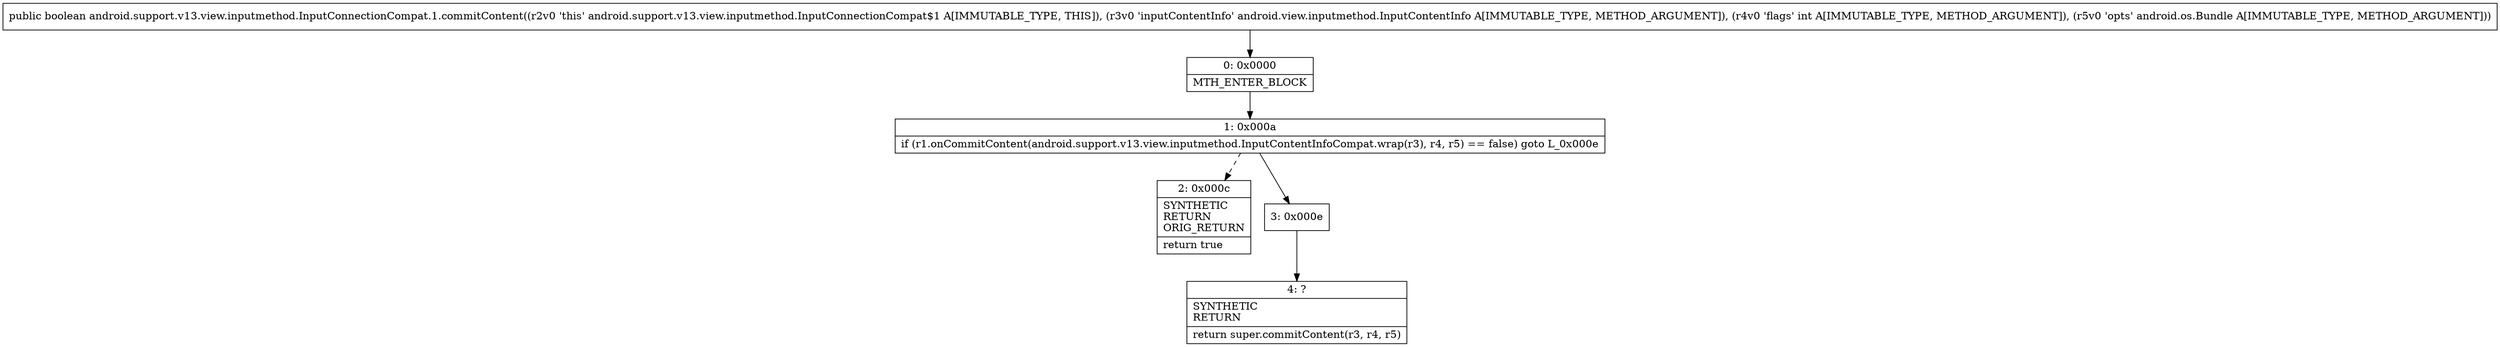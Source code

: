 digraph "CFG forandroid.support.v13.view.inputmethod.InputConnectionCompat.1.commitContent(Landroid\/view\/inputmethod\/InputContentInfo;ILandroid\/os\/Bundle;)Z" {
Node_0 [shape=record,label="{0\:\ 0x0000|MTH_ENTER_BLOCK\l}"];
Node_1 [shape=record,label="{1\:\ 0x000a|if (r1.onCommitContent(android.support.v13.view.inputmethod.InputContentInfoCompat.wrap(r3), r4, r5) == false) goto L_0x000e\l}"];
Node_2 [shape=record,label="{2\:\ 0x000c|SYNTHETIC\lRETURN\lORIG_RETURN\l|return true\l}"];
Node_3 [shape=record,label="{3\:\ 0x000e}"];
Node_4 [shape=record,label="{4\:\ ?|SYNTHETIC\lRETURN\l|return super.commitContent(r3, r4, r5)\l}"];
MethodNode[shape=record,label="{public boolean android.support.v13.view.inputmethod.InputConnectionCompat.1.commitContent((r2v0 'this' android.support.v13.view.inputmethod.InputConnectionCompat$1 A[IMMUTABLE_TYPE, THIS]), (r3v0 'inputContentInfo' android.view.inputmethod.InputContentInfo A[IMMUTABLE_TYPE, METHOD_ARGUMENT]), (r4v0 'flags' int A[IMMUTABLE_TYPE, METHOD_ARGUMENT]), (r5v0 'opts' android.os.Bundle A[IMMUTABLE_TYPE, METHOD_ARGUMENT])) }"];
MethodNode -> Node_0;
Node_0 -> Node_1;
Node_1 -> Node_2[style=dashed];
Node_1 -> Node_3;
Node_3 -> Node_4;
}


